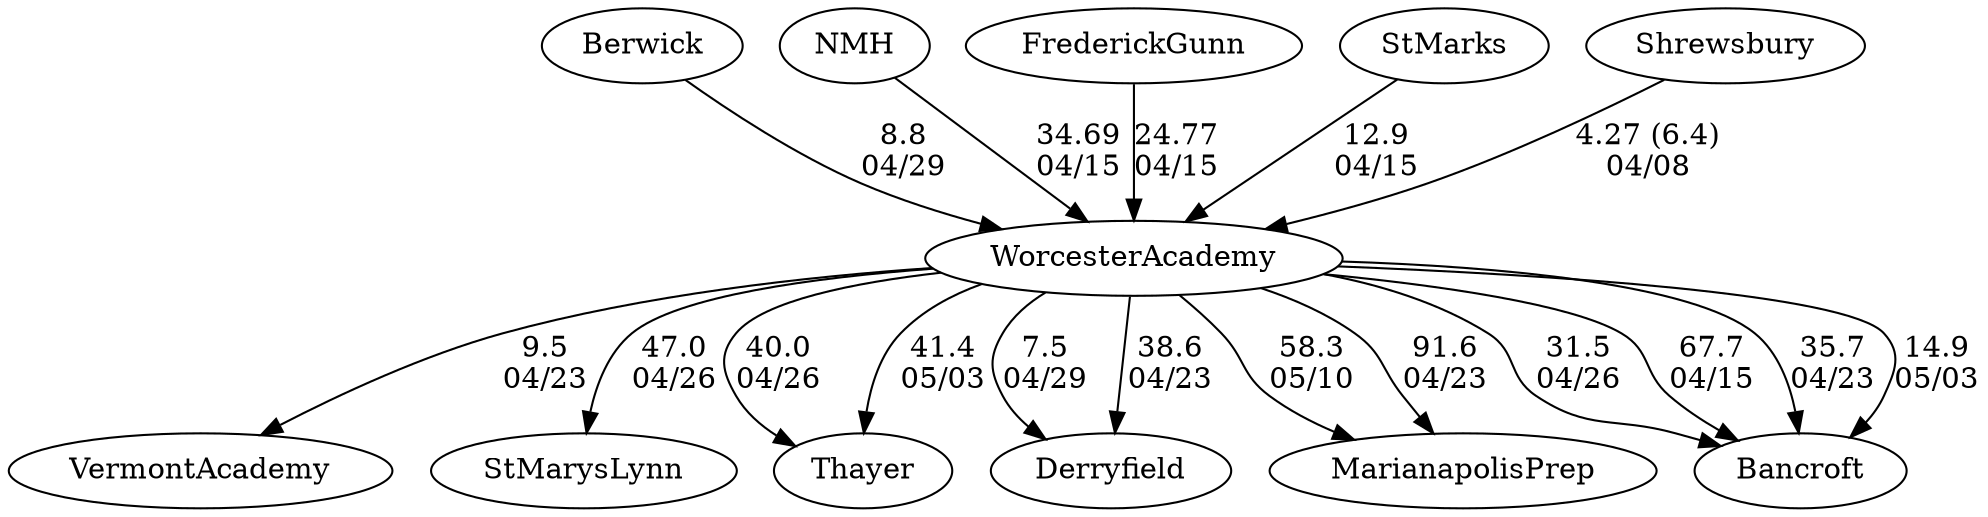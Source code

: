 digraph boys1foursWorcesterAcademy {Berwick [URL="boys1foursWorcesterAcademyBerwick.html"];VermontAcademy [URL="boys1foursWorcesterAcademyVermontAcademy.html"];WorcesterAcademy [URL="boys1foursWorcesterAcademyWorcesterAcademy.html"];StMarysLynn [URL="boys1foursWorcesterAcademyStMarysLynn.html"];Thayer [URL="boys1foursWorcesterAcademyThayer.html"];NMH [URL="boys1foursWorcesterAcademyNMH.html"];Derryfield [URL="boys1foursWorcesterAcademyDerryfield.html"];FrederickGunn [URL="boys1foursWorcesterAcademyFrederickGunn.html"];StMarks [URL="boys1foursWorcesterAcademyStMarks.html"];MarianapolisPrep [URL="boys1foursWorcesterAcademyMarianapolisPrep.html"];Bancroft [URL="boys1foursWorcesterAcademyBancroft.html"];Shrewsbury [URL="boys1foursWorcesterAcademyShrewsbury.html"];WorcesterAcademy -> MarianapolisPrep[label="58.3
05/10", weight="42", tooltip="NEIRA Boys & Girls Fours,Worcester Academy vs. Bancroft, St. Mark's, and Marianapolis			
Distance: 1500 Conditions: Minimal wind, no chop.
None", URL="http://www.row2k.com/results/resultspage.cfm?UID=F473318C04D652F4CA3FD3866C15D6C5&cat=5", random="random"]; 
WorcesterAcademy -> Bancroft[label="31.5
04/26", weight="69", tooltip="NEIRA,Worcester Academy vs. St. Mary's-Lynn, Thayer, Eagle Hill, and Bancroft			
Distance: 1500 meters Conditions: Minimal wind, no chop.
None", URL="http://www.row2k.com/results/resultspage.cfm?UID=38305821F0E11F6B4B5BC132E9B3DE79&cat=5", random="random"]; 
WorcesterAcademy -> Thayer[label="40.0
04/26", weight="60", tooltip="NEIRA,Worcester Academy vs. St. Mary's-Lynn, Thayer, Eagle Hill, and Bancroft			
Distance: 1500 meters Conditions: Minimal wind, no chop.
None", URL="http://www.row2k.com/results/resultspage.cfm?UID=38305821F0E11F6B4B5BC132E9B3DE79&cat=5", random="random"]; 
WorcesterAcademy -> StMarysLynn[label="47.0
04/26", weight="53", tooltip="NEIRA,Worcester Academy vs. St. Mary's-Lynn, Thayer, Eagle Hill, and Bancroft			
Distance: 1500 meters Conditions: Minimal wind, no chop.
None", URL="http://www.row2k.com/results/resultspage.cfm?UID=38305821F0E11F6B4B5BC132E9B3DE79&cat=5", random="random"]; 
Berwick -> WorcesterAcademy[label="8.8
04/29", weight="92", tooltip="NEIRA Boys & Girls Fours,Worcester Academy vs Berwick Academy, Derryfield School			
Distance: 1500 Conditions: Overcast, minimal chop, light cross course breeze. Comments: A special thanks to Paul CarabilloÂ for refereeing the race, especially given the weather.
None", URL="http://www.row2k.com/results/resultspage.cfm?UID=FAD05B063C858AB1D7B5356918D34288&cat=5", random="random"]; 
WorcesterAcademy -> Derryfield[label="7.5
04/29", weight="93", tooltip="NEIRA Boys & Girls Fours,Worcester Academy vs Berwick Academy, Derryfield School			
Distance: 1500 Conditions: Overcast, minimal chop, light cross course breeze. Comments: A special thanks to Paul CarabilloÂ for refereeing the race, especially given the weather.
None", URL="http://www.row2k.com/results/resultspage.cfm?UID=FAD05B063C858AB1D7B5356918D34288&cat=5", random="random"]; 
NMH -> WorcesterAcademy[label="34.69
04/15", weight="66", tooltip="NEIRA Boys & Girls Fours,Worcester vs. Choate, St. Mark's, Northfield Mount Hermon, Bancroft			
Distance: Worcester Academy Conditions: Sunny with minimal wind and no chop. Comments: Referee: Paul Carabillo
A special thanks to Paul, all of the coaches, and the parents who made our opening foray into the Spring '23 season a memorable and enjoyable competition.
None", URL="http://www.row2k.com/results/resultspage.cfm?UID=EACEE7F329205F77F3F7014E85F30C2B&cat=5", random="random"]; 
FrederickGunn -> WorcesterAcademy[label="24.77
04/15", weight="76", tooltip="NEIRA Boys & Girls Fours,Worcester vs. Choate, St. Mark's, Northfield Mount Hermon, Bancroft			
Distance: Worcester Academy Conditions: Sunny with minimal wind and no chop. Comments: Referee: Paul Carabillo
A special thanks to Paul, all of the coaches, and the parents who made our opening foray into the Spring '23 season a memorable and enjoyable competition.
None", URL="http://www.row2k.com/results/resultspage.cfm?UID=EACEE7F329205F77F3F7014E85F30C2B&cat=5", random="random"]; 
StMarks -> WorcesterAcademy[label="12.9
04/15", weight="88", tooltip="NEIRA Boys & Girls Fours,Worcester vs. Choate, St. Mark's, Northfield Mount Hermon, Bancroft			
Distance: Worcester Academy Conditions: Sunny with minimal wind and no chop. Comments: Referee: Paul Carabillo
A special thanks to Paul, all of the coaches, and the parents who made our opening foray into the Spring '23 season a memorable and enjoyable competition.
None", URL="http://www.row2k.com/results/resultspage.cfm?UID=EACEE7F329205F77F3F7014E85F30C2B&cat=5", random="random"]; 
WorcesterAcademy -> Bancroft[label="67.7
04/15", weight="33", tooltip="NEIRA Boys & Girls Fours,Worcester vs. Choate, St. Mark's, Northfield Mount Hermon, Bancroft			
Distance: Worcester Academy Conditions: Sunny with minimal wind and no chop. Comments: Referee: Paul Carabillo
A special thanks to Paul, all of the coaches, and the parents who made our opening foray into the Spring '23 season a memorable and enjoyable competition.
None", URL="http://www.row2k.com/results/resultspage.cfm?UID=EACEE7F329205F77F3F7014E85F30C2B&cat=5", random="random"]; 
WorcesterAcademy -> VermontAcademy[label="9.5
04/23", weight="91", tooltip="NEIRA Boys & Girls Fours,Worcester Academy vs. Bancroft, Vermont Academy, Marianapolis Prep, Derryfield			
Distance: 1500 meters Conditions: Overcast with a minimal chop. For all races, a light 5 mph tailwind was present. Comments: In the BV2 event, Worcester Academy's BV2 shell placed first and BV3 shell placed third. 
A special thanks to Paul Carabillo for refereeing the match.
None", URL="http://www.row2k.com/results/resultspage.cfm?UID=0F0DB8DB84CE476062653EC250396511&cat=5", random="random"]; 
WorcesterAcademy -> Bancroft[label="35.7
04/23", weight="65", tooltip="NEIRA Boys & Girls Fours,Worcester Academy vs. Bancroft, Vermont Academy, Marianapolis Prep, Derryfield			
Distance: 1500 meters Conditions: Overcast with a minimal chop. For all races, a light 5 mph tailwind was present. Comments: In the BV2 event, Worcester Academy's BV2 shell placed first and BV3 shell placed third. 
A special thanks to Paul Carabillo for refereeing the match.
None", URL="http://www.row2k.com/results/resultspage.cfm?UID=0F0DB8DB84CE476062653EC250396511&cat=5", random="random"]; 
WorcesterAcademy -> Derryfield[label="38.6
04/23", weight="62", tooltip="NEIRA Boys & Girls Fours,Worcester Academy vs. Bancroft, Vermont Academy, Marianapolis Prep, Derryfield			
Distance: 1500 meters Conditions: Overcast with a minimal chop. For all races, a light 5 mph tailwind was present. Comments: In the BV2 event, Worcester Academy's BV2 shell placed first and BV3 shell placed third. 
A special thanks to Paul Carabillo for refereeing the match.
None", URL="http://www.row2k.com/results/resultspage.cfm?UID=0F0DB8DB84CE476062653EC250396511&cat=5", random="random"]; 
WorcesterAcademy -> MarianapolisPrep[label="91.6
04/23", weight="9", tooltip="NEIRA Boys & Girls Fours,Worcester Academy vs. Bancroft, Vermont Academy, Marianapolis Prep, Derryfield			
Distance: 1500 meters Conditions: Overcast with a minimal chop. For all races, a light 5 mph tailwind was present. Comments: In the BV2 event, Worcester Academy's BV2 shell placed first and BV3 shell placed third. 
A special thanks to Paul Carabillo for refereeing the match.
None", URL="http://www.row2k.com/results/resultspage.cfm?UID=0F0DB8DB84CE476062653EC250396511&cat=5", random="random"]; 
WorcesterAcademy -> Bancroft[label="14.9
05/03", weight="86", tooltip="NEIRA Boys & Girls Fours,Worcester Academy vs. Thayer, Bancroft			
Distance: 1500 Conditions: No chop, slight drizzle.
None", URL="http://www.row2k.com/results/resultspage.cfm?UID=B35E90C6E4674ED433D90CE9C237CF59&cat=5", random="random"]; 
WorcesterAcademy -> Thayer[label="41.4
05/03", weight="59", tooltip="NEIRA Boys & Girls Fours,Worcester Academy vs. Thayer, Bancroft			
Distance: 1500 Conditions: No chop, slight drizzle.
None", URL="http://www.row2k.com/results/resultspage.cfm?UID=B35E90C6E4674ED433D90CE9C237CF59&cat=5", random="random"]; 
Shrewsbury -> WorcesterAcademy[label="4.27 (6.4)
04/08", weight="96", tooltip="NEIRA Boys & Girls Fours,Shrewsbury Opener: Shrewsbury vs. Bedford NH vs. Worcester Academy			
Distance: 1000 Conditions: Cross tailwind for all races. Gusty at times & growing in strength as the races progressed. Comments: Events rowed as an exhibition / scrimmage to enable all visiting athletes a chance to compete on the day.
None", URL="http://www.row2k.com/results/resultspage.cfm?UID=4B8E9B0A9FBCF2437CE01792D4CB1428&cat=5", random="random"]}
